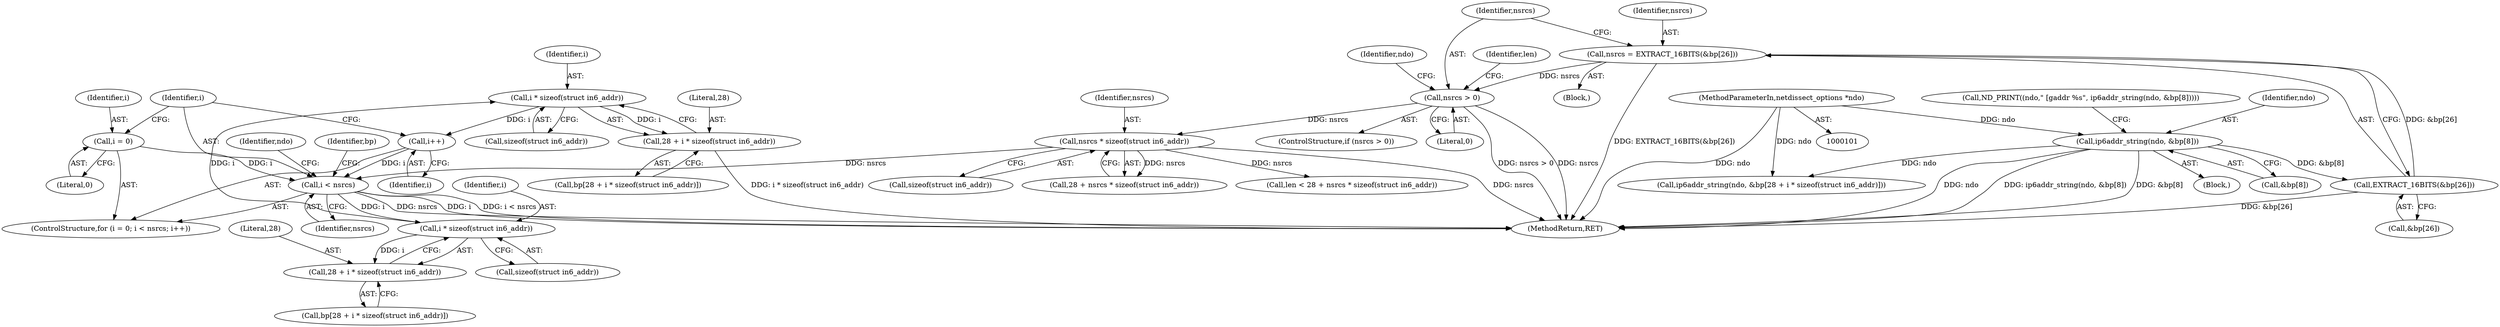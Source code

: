 digraph "0_tcpdump_d7505276842e85bfd067fa21cdb32b8a2dc3c5e4_3@API" {
"1000348" [label="(Call,i * sizeof(struct in6_addr))"];
"1000330" [label="(Call,i * sizeof(struct in6_addr))"];
"1000319" [label="(Call,i < nsrcs)"];
"1000322" [label="(Call,i++)"];
"1000348" [label="(Call,i * sizeof(struct in6_addr))"];
"1000316" [label="(Call,i = 0)"];
"1000295" [label="(Call,nsrcs * sizeof(struct in6_addr))"];
"1000286" [label="(Call,nsrcs > 0)"];
"1000278" [label="(Call,nsrcs = EXTRACT_16BITS(&bp[26]))"];
"1000280" [label="(Call,EXTRACT_16BITS(&bp[26]))"];
"1000191" [label="(Call,ip6addr_string(ndo, &bp[8]))"];
"1000102" [label="(MethodParameterIn,netdissect_options *ndo)"];
"1000328" [label="(Call,28 + i * sizeof(struct in6_addr))"];
"1000346" [label="(Call,28 + i * sizeof(struct in6_addr))"];
"1000288" [label="(Literal,0)"];
"1000281" [label="(Call,&bp[26])"];
"1000317" [label="(Identifier,i)"];
"1000105" [label="(Block,)"];
"1000278" [label="(Call,nsrcs = EXTRACT_16BITS(&bp[26]))"];
"1000329" [label="(Literal,28)"];
"1000332" [label="(Call,sizeof(struct in6_addr))"];
"1000286" [label="(Call,nsrcs > 0)"];
"1000322" [label="(Call,i++)"];
"1000327" [label="(Identifier,bp)"];
"1000344" [label="(Call,bp[28 + i * sizeof(struct in6_addr)])"];
"1000354" [label="(Identifier,ndo)"];
"1000191" [label="(Call,ip6addr_string(ndo, &bp[8]))"];
"1000319" [label="(Call,i < nsrcs)"];
"1000280" [label="(Call,EXTRACT_16BITS(&bp[26]))"];
"1000331" [label="(Identifier,i)"];
"1000330" [label="(Call,i * sizeof(struct in6_addr))"];
"1000189" [label="(Block,)"];
"1000291" [label="(Call,len < 28 + nsrcs * sizeof(struct in6_addr))"];
"1000350" [label="(Call,sizeof(struct in6_addr))"];
"1000318" [label="(Literal,0)"];
"1000192" [label="(Identifier,ndo)"];
"1000287" [label="(Identifier,nsrcs)"];
"1000186" [label="(Call,ND_PRINT((ndo,\" [gaddr %s\", ip6addr_string(ndo, &bp[8]))))"];
"1000341" [label="(Call,ip6addr_string(ndo, &bp[28 + i * sizeof(struct in6_addr)]))"];
"1000326" [label="(Call,bp[28 + i * sizeof(struct in6_addr)])"];
"1000346" [label="(Call,28 + i * sizeof(struct in6_addr))"];
"1000296" [label="(Identifier,nsrcs)"];
"1000315" [label="(ControlStructure,for (i = 0; i < nsrcs; i++))"];
"1000295" [label="(Call,nsrcs * sizeof(struct in6_addr))"];
"1000285" [label="(ControlStructure,if (nsrcs > 0))"];
"1000349" [label="(Identifier,i)"];
"1000320" [label="(Identifier,i)"];
"1000316" [label="(Call,i = 0)"];
"1000376" [label="(MethodReturn,RET)"];
"1000348" [label="(Call,i * sizeof(struct in6_addr))"];
"1000292" [label="(Identifier,len)"];
"1000193" [label="(Call,&bp[8])"];
"1000297" [label="(Call,sizeof(struct in6_addr))"];
"1000293" [label="(Call,28 + nsrcs * sizeof(struct in6_addr))"];
"1000102" [label="(MethodParameterIn,netdissect_options *ndo)"];
"1000323" [label="(Identifier,i)"];
"1000328" [label="(Call,28 + i * sizeof(struct in6_addr))"];
"1000347" [label="(Literal,28)"];
"1000321" [label="(Identifier,nsrcs)"];
"1000365" [label="(Identifier,ndo)"];
"1000279" [label="(Identifier,nsrcs)"];
"1000348" -> "1000346"  [label="AST: "];
"1000348" -> "1000350"  [label="CFG: "];
"1000349" -> "1000348"  [label="AST: "];
"1000350" -> "1000348"  [label="AST: "];
"1000346" -> "1000348"  [label="CFG: "];
"1000348" -> "1000322"  [label="DDG: i"];
"1000348" -> "1000346"  [label="DDG: i"];
"1000330" -> "1000348"  [label="DDG: i"];
"1000330" -> "1000328"  [label="AST: "];
"1000330" -> "1000332"  [label="CFG: "];
"1000331" -> "1000330"  [label="AST: "];
"1000332" -> "1000330"  [label="AST: "];
"1000328" -> "1000330"  [label="CFG: "];
"1000330" -> "1000328"  [label="DDG: i"];
"1000319" -> "1000330"  [label="DDG: i"];
"1000319" -> "1000315"  [label="AST: "];
"1000319" -> "1000321"  [label="CFG: "];
"1000320" -> "1000319"  [label="AST: "];
"1000321" -> "1000319"  [label="AST: "];
"1000327" -> "1000319"  [label="CFG: "];
"1000354" -> "1000319"  [label="CFG: "];
"1000319" -> "1000376"  [label="DDG: i < nsrcs"];
"1000319" -> "1000376"  [label="DDG: nsrcs"];
"1000319" -> "1000376"  [label="DDG: i"];
"1000322" -> "1000319"  [label="DDG: i"];
"1000316" -> "1000319"  [label="DDG: i"];
"1000295" -> "1000319"  [label="DDG: nsrcs"];
"1000322" -> "1000315"  [label="AST: "];
"1000322" -> "1000323"  [label="CFG: "];
"1000323" -> "1000322"  [label="AST: "];
"1000320" -> "1000322"  [label="CFG: "];
"1000316" -> "1000315"  [label="AST: "];
"1000316" -> "1000318"  [label="CFG: "];
"1000317" -> "1000316"  [label="AST: "];
"1000318" -> "1000316"  [label="AST: "];
"1000320" -> "1000316"  [label="CFG: "];
"1000295" -> "1000293"  [label="AST: "];
"1000295" -> "1000297"  [label="CFG: "];
"1000296" -> "1000295"  [label="AST: "];
"1000297" -> "1000295"  [label="AST: "];
"1000293" -> "1000295"  [label="CFG: "];
"1000295" -> "1000376"  [label="DDG: nsrcs"];
"1000295" -> "1000291"  [label="DDG: nsrcs"];
"1000295" -> "1000293"  [label="DDG: nsrcs"];
"1000286" -> "1000295"  [label="DDG: nsrcs"];
"1000286" -> "1000285"  [label="AST: "];
"1000286" -> "1000288"  [label="CFG: "];
"1000287" -> "1000286"  [label="AST: "];
"1000288" -> "1000286"  [label="AST: "];
"1000292" -> "1000286"  [label="CFG: "];
"1000365" -> "1000286"  [label="CFG: "];
"1000286" -> "1000376"  [label="DDG: nsrcs > 0"];
"1000286" -> "1000376"  [label="DDG: nsrcs"];
"1000278" -> "1000286"  [label="DDG: nsrcs"];
"1000278" -> "1000105"  [label="AST: "];
"1000278" -> "1000280"  [label="CFG: "];
"1000279" -> "1000278"  [label="AST: "];
"1000280" -> "1000278"  [label="AST: "];
"1000287" -> "1000278"  [label="CFG: "];
"1000278" -> "1000376"  [label="DDG: EXTRACT_16BITS(&bp[26])"];
"1000280" -> "1000278"  [label="DDG: &bp[26]"];
"1000280" -> "1000281"  [label="CFG: "];
"1000281" -> "1000280"  [label="AST: "];
"1000280" -> "1000376"  [label="DDG: &bp[26]"];
"1000191" -> "1000280"  [label="DDG: &bp[8]"];
"1000191" -> "1000189"  [label="AST: "];
"1000191" -> "1000193"  [label="CFG: "];
"1000192" -> "1000191"  [label="AST: "];
"1000193" -> "1000191"  [label="AST: "];
"1000186" -> "1000191"  [label="CFG: "];
"1000191" -> "1000376"  [label="DDG: ip6addr_string(ndo, &bp[8])"];
"1000191" -> "1000376"  [label="DDG: &bp[8]"];
"1000191" -> "1000376"  [label="DDG: ndo"];
"1000102" -> "1000191"  [label="DDG: ndo"];
"1000191" -> "1000341"  [label="DDG: ndo"];
"1000102" -> "1000101"  [label="AST: "];
"1000102" -> "1000376"  [label="DDG: ndo"];
"1000102" -> "1000341"  [label="DDG: ndo"];
"1000328" -> "1000326"  [label="AST: "];
"1000329" -> "1000328"  [label="AST: "];
"1000326" -> "1000328"  [label="CFG: "];
"1000346" -> "1000344"  [label="AST: "];
"1000347" -> "1000346"  [label="AST: "];
"1000344" -> "1000346"  [label="CFG: "];
"1000346" -> "1000376"  [label="DDG: i * sizeof(struct in6_addr)"];
}
